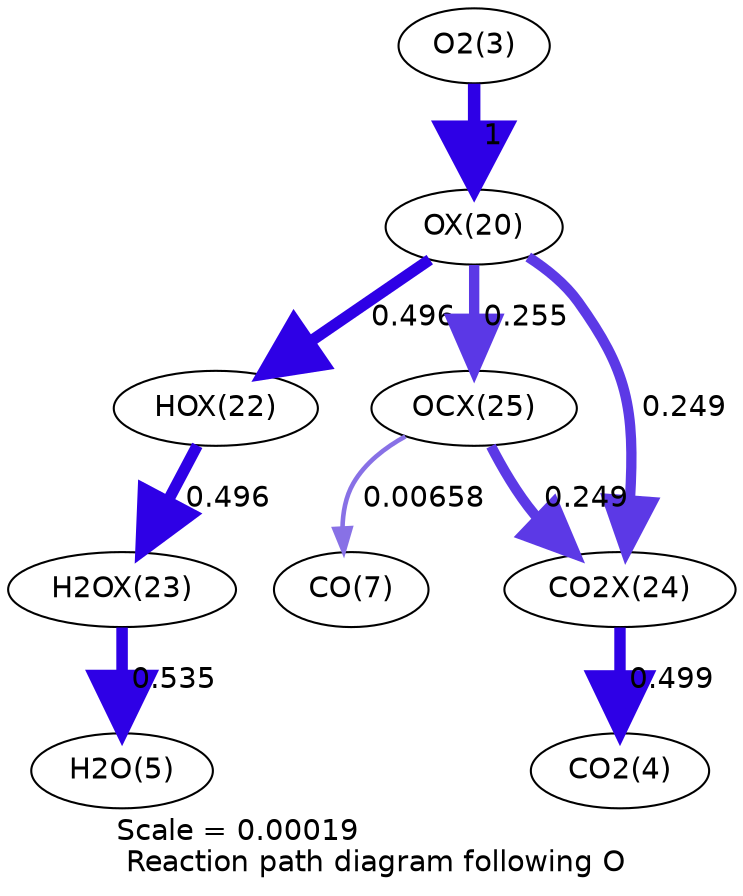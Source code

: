 digraph reaction_paths {
center=1;
s5 -> s23[fontname="Helvetica", penwidth=6, arrowsize=3, color="0.7, 1.5, 0.9"
, label=" 1"];
s23 -> s25[fontname="Helvetica", penwidth=5.47, arrowsize=2.74, color="0.7, 0.996, 0.9"
, label=" 0.496"];
s23 -> s28[fontname="Helvetica", penwidth=4.97, arrowsize=2.48, color="0.7, 0.755, 0.9"
, label=" 0.255"];
s23 -> s27[fontname="Helvetica", penwidth=4.95, arrowsize=2.48, color="0.7, 0.749, 0.9"
, label=" 0.249"];
s25 -> s26[fontname="Helvetica", penwidth=5.47, arrowsize=2.74, color="0.7, 0.996, 0.9"
, label=" 0.496"];
s26 -> s7[fontname="Helvetica", penwidth=5.53, arrowsize=2.76, color="0.7, 1.04, 0.9"
, label=" 0.535"];
s28 -> s9[fontname="Helvetica", penwidth=2.21, arrowsize=1.1, color="0.7, 0.507, 0.9"
, label=" 0.00658"];
s28 -> s27[fontname="Helvetica", penwidth=4.95, arrowsize=2.48, color="0.7, 0.749, 0.9"
, label=" 0.249"];
s27 -> s6[fontname="Helvetica", penwidth=5.47, arrowsize=2.74, color="0.7, 0.999, 0.9"
, label=" 0.499"];
s5 [ fontname="Helvetica", label="O2(3)"];
s6 [ fontname="Helvetica", label="CO2(4)"];
s7 [ fontname="Helvetica", label="H2O(5)"];
s9 [ fontname="Helvetica", label="CO(7)"];
s23 [ fontname="Helvetica", label="OX(20)"];
s25 [ fontname="Helvetica", label="HOX(22)"];
s26 [ fontname="Helvetica", label="H2OX(23)"];
s27 [ fontname="Helvetica", label="CO2X(24)"];
s28 [ fontname="Helvetica", label="OCX(25)"];
 label = "Scale = 0.00019\l Reaction path diagram following O";
 fontname = "Helvetica";
}
